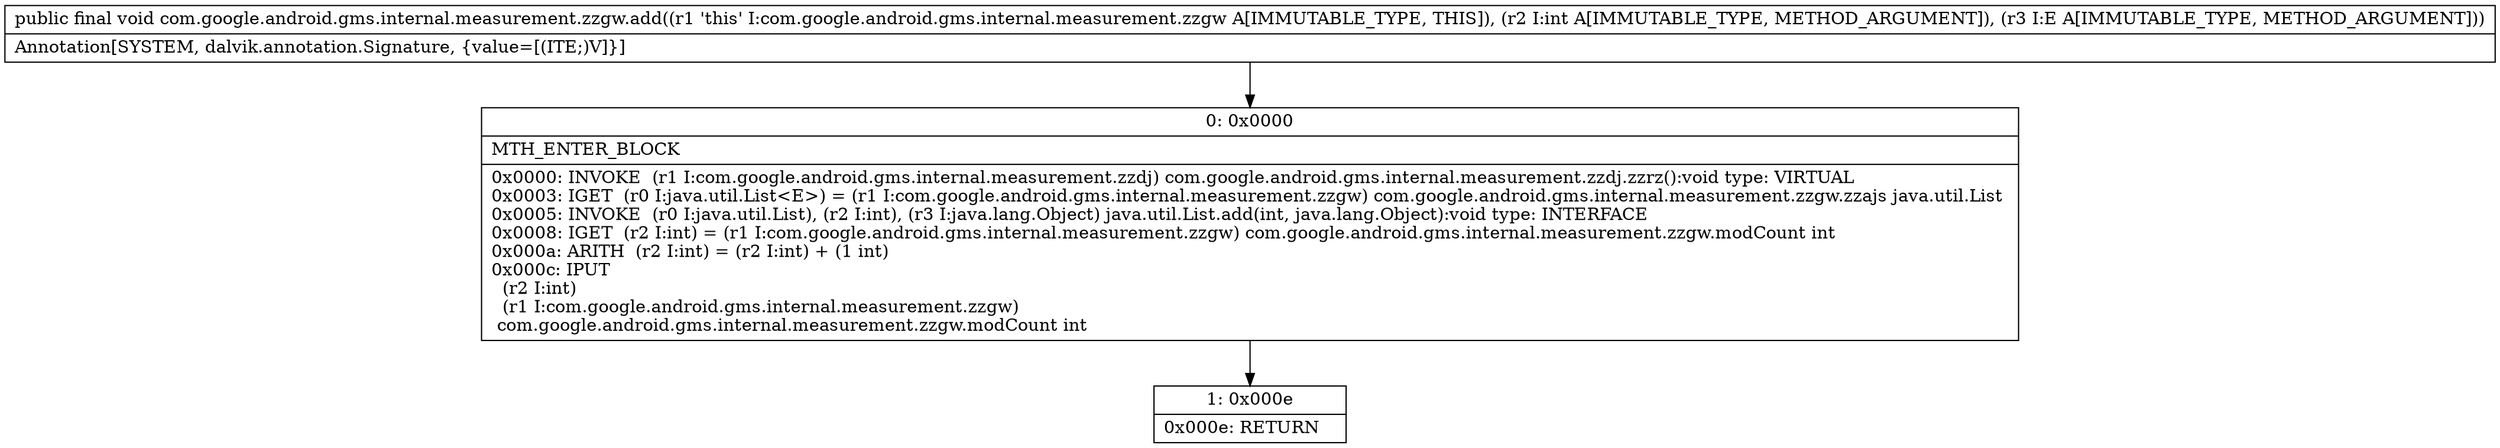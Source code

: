 digraph "CFG forcom.google.android.gms.internal.measurement.zzgw.add(ILjava\/lang\/Object;)V" {
Node_0 [shape=record,label="{0\:\ 0x0000|MTH_ENTER_BLOCK\l|0x0000: INVOKE  (r1 I:com.google.android.gms.internal.measurement.zzdj) com.google.android.gms.internal.measurement.zzdj.zzrz():void type: VIRTUAL \l0x0003: IGET  (r0 I:java.util.List\<E\>) = (r1 I:com.google.android.gms.internal.measurement.zzgw) com.google.android.gms.internal.measurement.zzgw.zzajs java.util.List \l0x0005: INVOKE  (r0 I:java.util.List), (r2 I:int), (r3 I:java.lang.Object) java.util.List.add(int, java.lang.Object):void type: INTERFACE \l0x0008: IGET  (r2 I:int) = (r1 I:com.google.android.gms.internal.measurement.zzgw) com.google.android.gms.internal.measurement.zzgw.modCount int \l0x000a: ARITH  (r2 I:int) = (r2 I:int) + (1 int) \l0x000c: IPUT  \l  (r2 I:int)\l  (r1 I:com.google.android.gms.internal.measurement.zzgw)\l com.google.android.gms.internal.measurement.zzgw.modCount int \l}"];
Node_1 [shape=record,label="{1\:\ 0x000e|0x000e: RETURN   \l}"];
MethodNode[shape=record,label="{public final void com.google.android.gms.internal.measurement.zzgw.add((r1 'this' I:com.google.android.gms.internal.measurement.zzgw A[IMMUTABLE_TYPE, THIS]), (r2 I:int A[IMMUTABLE_TYPE, METHOD_ARGUMENT]), (r3 I:E A[IMMUTABLE_TYPE, METHOD_ARGUMENT]))  | Annotation[SYSTEM, dalvik.annotation.Signature, \{value=[(ITE;)V]\}]\l}"];
MethodNode -> Node_0;
Node_0 -> Node_1;
}

